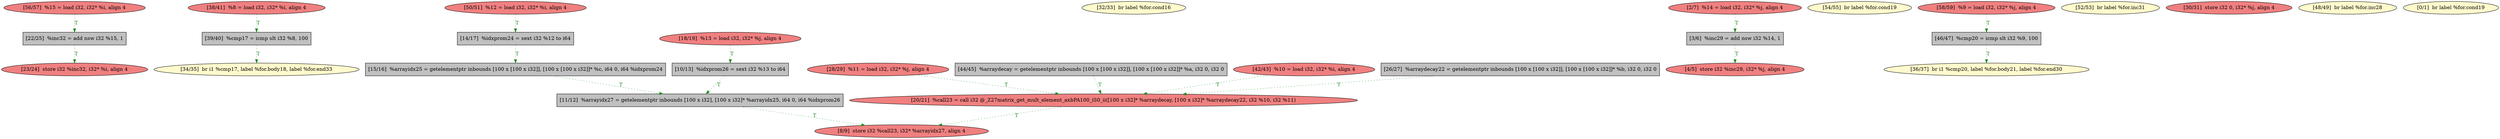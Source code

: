 
digraph G {


node1294 [fillcolor=lightcoral,label="[23/24]  store i32 %inc32, i32* %i, align 4",shape=ellipse,style=filled ]
node1292 [fillcolor=lightcoral,label="[38/41]  %8 = load i32, i32* %i, align 4",shape=ellipse,style=filled ]
node1291 [fillcolor=lightcoral,label="[42/43]  %10 = load i32, i32* %i, align 4",shape=ellipse,style=filled ]
node1290 [fillcolor=lemonchiffon,label="[32/33]  br label %for.cond16",shape=ellipse,style=filled ]
node1288 [fillcolor=grey,label="[3/6]  %inc29 = add nsw i32 %14, 1",shape=rectangle,style=filled ]
node1283 [fillcolor=grey,label="[26/27]  %arraydecay22 = getelementptr inbounds [100 x [100 x i32]], [100 x [100 x i32]]* %b, i32 0, i32 0",shape=rectangle,style=filled ]
node1287 [fillcolor=grey,label="[22/25]  %inc32 = add nsw i32 %15, 1",shape=rectangle,style=filled ]
node1270 [fillcolor=lightcoral,label="[56/57]  %15 = load i32, i32* %i, align 4",shape=ellipse,style=filled ]
node1271 [fillcolor=lemonchiffon,label="[54/55]  br label %for.cond19",shape=ellipse,style=filled ]
node1293 [fillcolor=lightcoral,label="[58/59]  %9 = load i32, i32* %j, align 4",shape=ellipse,style=filled ]
node1279 [fillcolor=grey,label="[10/13]  %idxprom26 = sext i32 %13 to i64",shape=rectangle,style=filled ]
node1289 [fillcolor=grey,label="[15/16]  %arrayidx25 = getelementptr inbounds [100 x [100 x i32]], [100 x [100 x i32]]* %c, i64 0, i64 %idxprom24",shape=rectangle,style=filled ]
node1285 [fillcolor=lightcoral,label="[20/21]  %call23 = call i32 @_Z27matrix_get_mult_element_axbPA100_iS0_ii([100 x i32]* %arraydecay, [100 x i32]* %arraydecay22, i32 %10, i32 %11)",shape=ellipse,style=filled ]
node1282 [fillcolor=grey,label="[14/17]  %idxprom24 = sext i32 %12 to i64",shape=rectangle,style=filled ]
node1268 [fillcolor=lemonchiffon,label="[36/37]  br i1 %cmp20, label %for.body21, label %for.end30",shape=ellipse,style=filled ]
node1286 [fillcolor=lightcoral,label="[18/19]  %13 = load i32, i32* %j, align 4",shape=ellipse,style=filled ]
node1284 [fillcolor=lightcoral,label="[2/7]  %14 = load i32, i32* %j, align 4",shape=ellipse,style=filled ]
node1269 [fillcolor=grey,label="[39/40]  %cmp17 = icmp slt i32 %8, 100",shape=rectangle,style=filled ]
node1276 [fillcolor=lemonchiffon,label="[52/53]  br label %for.inc31",shape=ellipse,style=filled ]
node1267 [fillcolor=lemonchiffon,label="[34/35]  br i1 %cmp17, label %for.body18, label %for.end33",shape=ellipse,style=filled ]
node1265 [fillcolor=lightcoral,label="[28/29]  %11 = load i32, i32* %j, align 4",shape=ellipse,style=filled ]
node1266 [fillcolor=lightcoral,label="[30/31]  store i32 0, i32* %j, align 4",shape=ellipse,style=filled ]
node1278 [fillcolor=lightcoral,label="[8/9]  store i32 %call23, i32* %arrayidx27, align 4",shape=ellipse,style=filled ]
node1273 [fillcolor=grey,label="[44/45]  %arraydecay = getelementptr inbounds [100 x [100 x i32]], [100 x [100 x i32]]* %a, i32 0, i32 0",shape=rectangle,style=filled ]
node1281 [fillcolor=grey,label="[11/12]  %arrayidx27 = getelementptr inbounds [100 x i32], [100 x i32]* %arrayidx25, i64 0, i64 %idxprom26",shape=rectangle,style=filled ]
node1272 [fillcolor=lightcoral,label="[4/5]  store i32 %inc29, i32* %j, align 4",shape=ellipse,style=filled ]
node1274 [fillcolor=grey,label="[46/47]  %cmp20 = icmp slt i32 %9, 100",shape=rectangle,style=filled ]
node1275 [fillcolor=lemonchiffon,label="[48/49]  br label %for.inc28",shape=ellipse,style=filled ]
node1277 [fillcolor=lightcoral,label="[50/51]  %12 = load i32, i32* %i, align 4",shape=ellipse,style=filled ]
node1280 [fillcolor=lemonchiffon,label="[0/1]  br label %for.cond19",shape=ellipse,style=filled ]

node1273->node1285 [style=dotted,color=forestgreen,label="T",fontcolor=forestgreen ]
node1277->node1282 [style=dotted,color=forestgreen,label="T",fontcolor=forestgreen ]
node1270->node1287 [style=dotted,color=forestgreen,label="T",fontcolor=forestgreen ]
node1288->node1272 [style=dotted,color=forestgreen,label="T",fontcolor=forestgreen ]
node1293->node1274 [style=dotted,color=forestgreen,label="T",fontcolor=forestgreen ]
node1281->node1278 [style=dotted,color=forestgreen,label="T",fontcolor=forestgreen ]
node1292->node1269 [style=dotted,color=forestgreen,label="T",fontcolor=forestgreen ]
node1287->node1294 [style=dotted,color=forestgreen,label="T",fontcolor=forestgreen ]
node1269->node1267 [style=dotted,color=forestgreen,label="T",fontcolor=forestgreen ]
node1265->node1285 [style=dotted,color=forestgreen,label="T",fontcolor=forestgreen ]
node1284->node1288 [style=dotted,color=forestgreen,label="T",fontcolor=forestgreen ]
node1289->node1281 [style=dotted,color=forestgreen,label="T",fontcolor=forestgreen ]
node1285->node1278 [style=dotted,color=forestgreen,label="T",fontcolor=forestgreen ]
node1286->node1279 [style=dotted,color=forestgreen,label="T",fontcolor=forestgreen ]
node1282->node1289 [style=dotted,color=forestgreen,label="T",fontcolor=forestgreen ]
node1291->node1285 [style=dotted,color=forestgreen,label="T",fontcolor=forestgreen ]
node1274->node1268 [style=dotted,color=forestgreen,label="T",fontcolor=forestgreen ]
node1279->node1281 [style=dotted,color=forestgreen,label="T",fontcolor=forestgreen ]
node1283->node1285 [style=dotted,color=forestgreen,label="T",fontcolor=forestgreen ]


}
